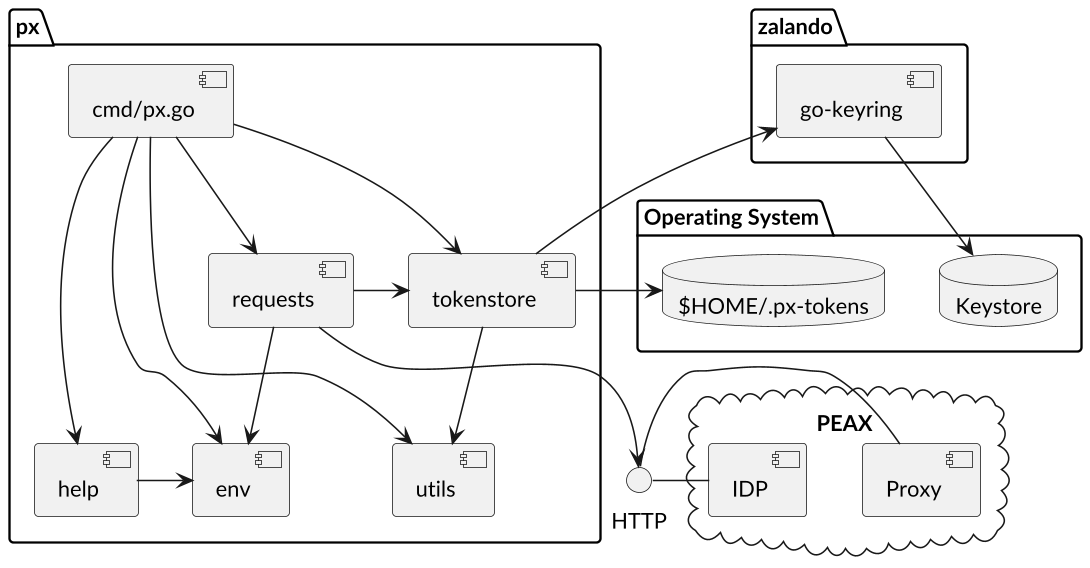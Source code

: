 @startuml

skinparam monochrome true
skinparam defaultFontName Lato
skinparam dpi 150

package "Operating System" {
    database Keystore
    database "$HOME/.px-tokens" as pxtokens
}

interface HTTP

package px {
    component "cmd/px.go" as cmd
    component tokenstore
    component requests
    component env
    component help
    component utils

    cmd --> tokenstore
    cmd --> requests
    cmd --> env
    cmd ---> help
    cmd --> utils

    help -> env

    requests -> env
    requests -> tokenstore

    tokenstore --> utils
    tokenstore -> pxtokens

    requests -down-> HTTP
}

package zalando {
    component "go-keyring" as keyring
    keyring <-- tokenstore
    keyring --> Keystore
}

cloud PEAX {
    component Proxy
    component IDP

    Proxy - HTTP
    IDP - HTTP
}

@enduml
